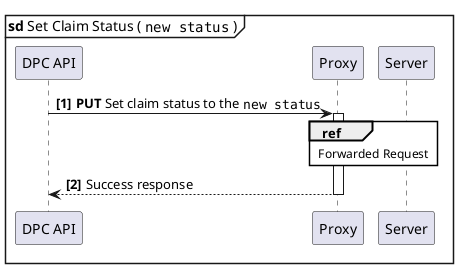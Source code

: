 @startuml
'https://plantuml.com/sequence-diagram

skinparam sequenceReferenceBackgroundColor white

mainframe **sd** Set Claim Status ( ""new status"" )
autonumber 1 1 "<b>[0]"

participant "DPC API" as DPC_API
participant "Proxy" as Proxy
participant "Server" as Server

DPC_API     ->  Proxy               ++  : **PUT** Set claim status to the ""new status""
ref over Proxy, Server                  : Forwarded Request
DPC_API     <-- Proxy               --  : Success response

@enduml